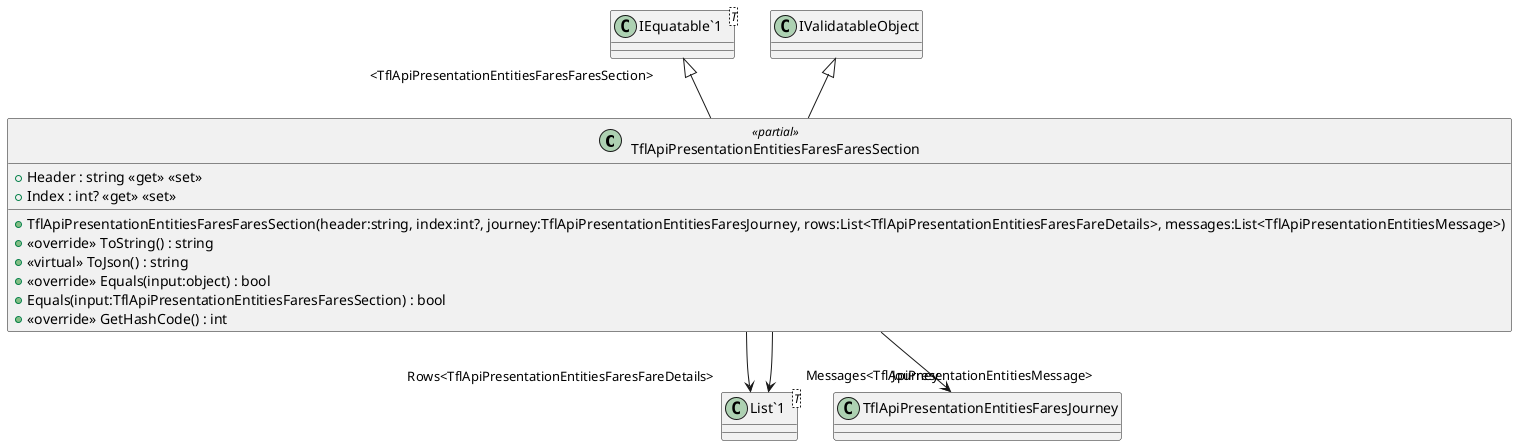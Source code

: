 @startuml
class TflApiPresentationEntitiesFaresFaresSection <<partial>> {
    + TflApiPresentationEntitiesFaresFaresSection(header:string, index:int?, journey:TflApiPresentationEntitiesFaresJourney, rows:List<TflApiPresentationEntitiesFaresFareDetails>, messages:List<TflApiPresentationEntitiesMessage>)
    + Header : string <<get>> <<set>>
    + Index : int? <<get>> <<set>>
    + <<override>> ToString() : string
    + <<virtual>> ToJson() : string
    + <<override>> Equals(input:object) : bool
    + Equals(input:TflApiPresentationEntitiesFaresFaresSection) : bool
    + <<override>> GetHashCode() : int
}
class "IEquatable`1"<T> {
}
class "List`1"<T> {
}
"IEquatable`1" "<TflApiPresentationEntitiesFaresFaresSection>" <|-- TflApiPresentationEntitiesFaresFaresSection
IValidatableObject <|-- TflApiPresentationEntitiesFaresFaresSection
TflApiPresentationEntitiesFaresFaresSection --> "Journey" TflApiPresentationEntitiesFaresJourney
TflApiPresentationEntitiesFaresFaresSection --> "Rows<TflApiPresentationEntitiesFaresFareDetails>" "List`1"
TflApiPresentationEntitiesFaresFaresSection --> "Messages<TflApiPresentationEntitiesMessage>" "List`1"
@enduml

